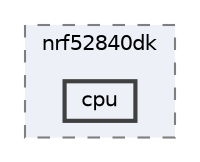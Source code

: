 digraph "/home/mj/Desktop/IoT-Chat-Digitalization/TextYourIoTDevice/bin/nrf52840dk/cpu"
{
 // LATEX_PDF_SIZE
  bgcolor="transparent";
  edge [fontname=Helvetica,fontsize=10,labelfontname=Helvetica,labelfontsize=10];
  node [fontname=Helvetica,fontsize=10,shape=box,height=0.2,width=0.4];
  compound=true
  subgraph clusterdir_0c725116918d2e080617d882693859a8 {
    graph [ bgcolor="#edf0f7", pencolor="grey50", label="nrf52840dk", fontname=Helvetica,fontsize=10 style="filled,dashed", URL="dir_0c725116918d2e080617d882693859a8.html",tooltip=""]
  dir_ad71e4309aa70dcb38b6cae4dd989ed5 [label="cpu", fillcolor="#edf0f7", color="grey25", style="filled,bold", URL="dir_ad71e4309aa70dcb38b6cae4dd989ed5.html",tooltip=""];
  }
}
